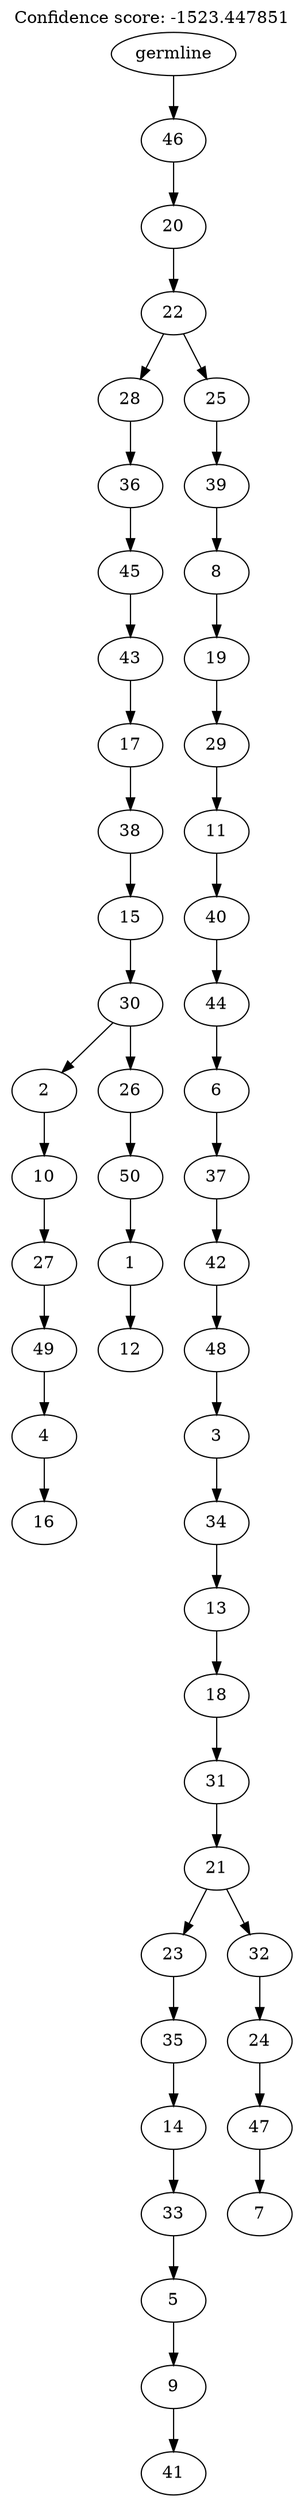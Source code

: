 digraph g {
	"49" -> "50";
	"50" [label="16"];
	"48" -> "49";
	"49" [label="4"];
	"47" -> "48";
	"48" [label="49"];
	"46" -> "47";
	"47" [label="27"];
	"45" -> "46";
	"46" [label="10"];
	"43" -> "44";
	"44" [label="12"];
	"42" -> "43";
	"43" [label="1"];
	"41" -> "42";
	"42" [label="50"];
	"40" -> "41";
	"41" [label="26"];
	"40" -> "45";
	"45" [label="2"];
	"39" -> "40";
	"40" [label="30"];
	"38" -> "39";
	"39" [label="15"];
	"37" -> "38";
	"38" [label="38"];
	"36" -> "37";
	"37" [label="17"];
	"35" -> "36";
	"36" [label="43"];
	"34" -> "35";
	"35" [label="45"];
	"33" -> "34";
	"34" [label="36"];
	"31" -> "32";
	"32" [label="41"];
	"30" -> "31";
	"31" [label="9"];
	"29" -> "30";
	"30" [label="5"];
	"28" -> "29";
	"29" [label="33"];
	"27" -> "28";
	"28" [label="14"];
	"26" -> "27";
	"27" [label="35"];
	"24" -> "25";
	"25" [label="7"];
	"23" -> "24";
	"24" [label="47"];
	"22" -> "23";
	"23" [label="24"];
	"21" -> "22";
	"22" [label="32"];
	"21" -> "26";
	"26" [label="23"];
	"20" -> "21";
	"21" [label="21"];
	"19" -> "20";
	"20" [label="31"];
	"18" -> "19";
	"19" [label="18"];
	"17" -> "18";
	"18" [label="13"];
	"16" -> "17";
	"17" [label="34"];
	"15" -> "16";
	"16" [label="3"];
	"14" -> "15";
	"15" [label="48"];
	"13" -> "14";
	"14" [label="42"];
	"12" -> "13";
	"13" [label="37"];
	"11" -> "12";
	"12" [label="6"];
	"10" -> "11";
	"11" [label="44"];
	"9" -> "10";
	"10" [label="40"];
	"8" -> "9";
	"9" [label="11"];
	"7" -> "8";
	"8" [label="29"];
	"6" -> "7";
	"7" [label="19"];
	"5" -> "6";
	"6" [label="8"];
	"4" -> "5";
	"5" [label="39"];
	"3" -> "4";
	"4" [label="25"];
	"3" -> "33";
	"33" [label="28"];
	"2" -> "3";
	"3" [label="22"];
	"1" -> "2";
	"2" [label="20"];
	"0" -> "1";
	"1" [label="46"];
	"0" [label="germline"];
	labelloc="t";
	label="Confidence score: -1523.447851";
}
